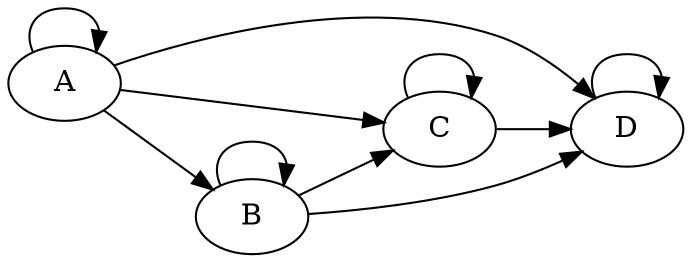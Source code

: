 digraph rdecision {
  graph [ rankdir = "LR", size = "7,7" ] ;
   "C" -> "D"  ;
   "A" -> "D"  ;
   "B" -> "D"  ;
   "A" -> "C"  ;
   "D" -> "D"  ;
   "A" -> "B"  ;
   "B" -> "B"  ;
   "C" -> "C"  ;
   "A" -> "A"  ;
   "B" -> "C"  ;
}
